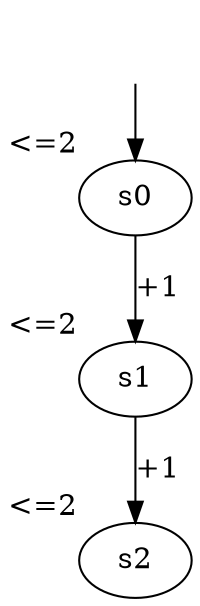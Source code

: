 digraph G {
    si[style=invis]
    s0[xlabel="<=2"]
    s1[xlabel="<=2"]
    s2[xlabel="<=2"]
    si -> s0
    s0 -> s1[label="+1"]
    s1 -> s2[label="+1"]
}